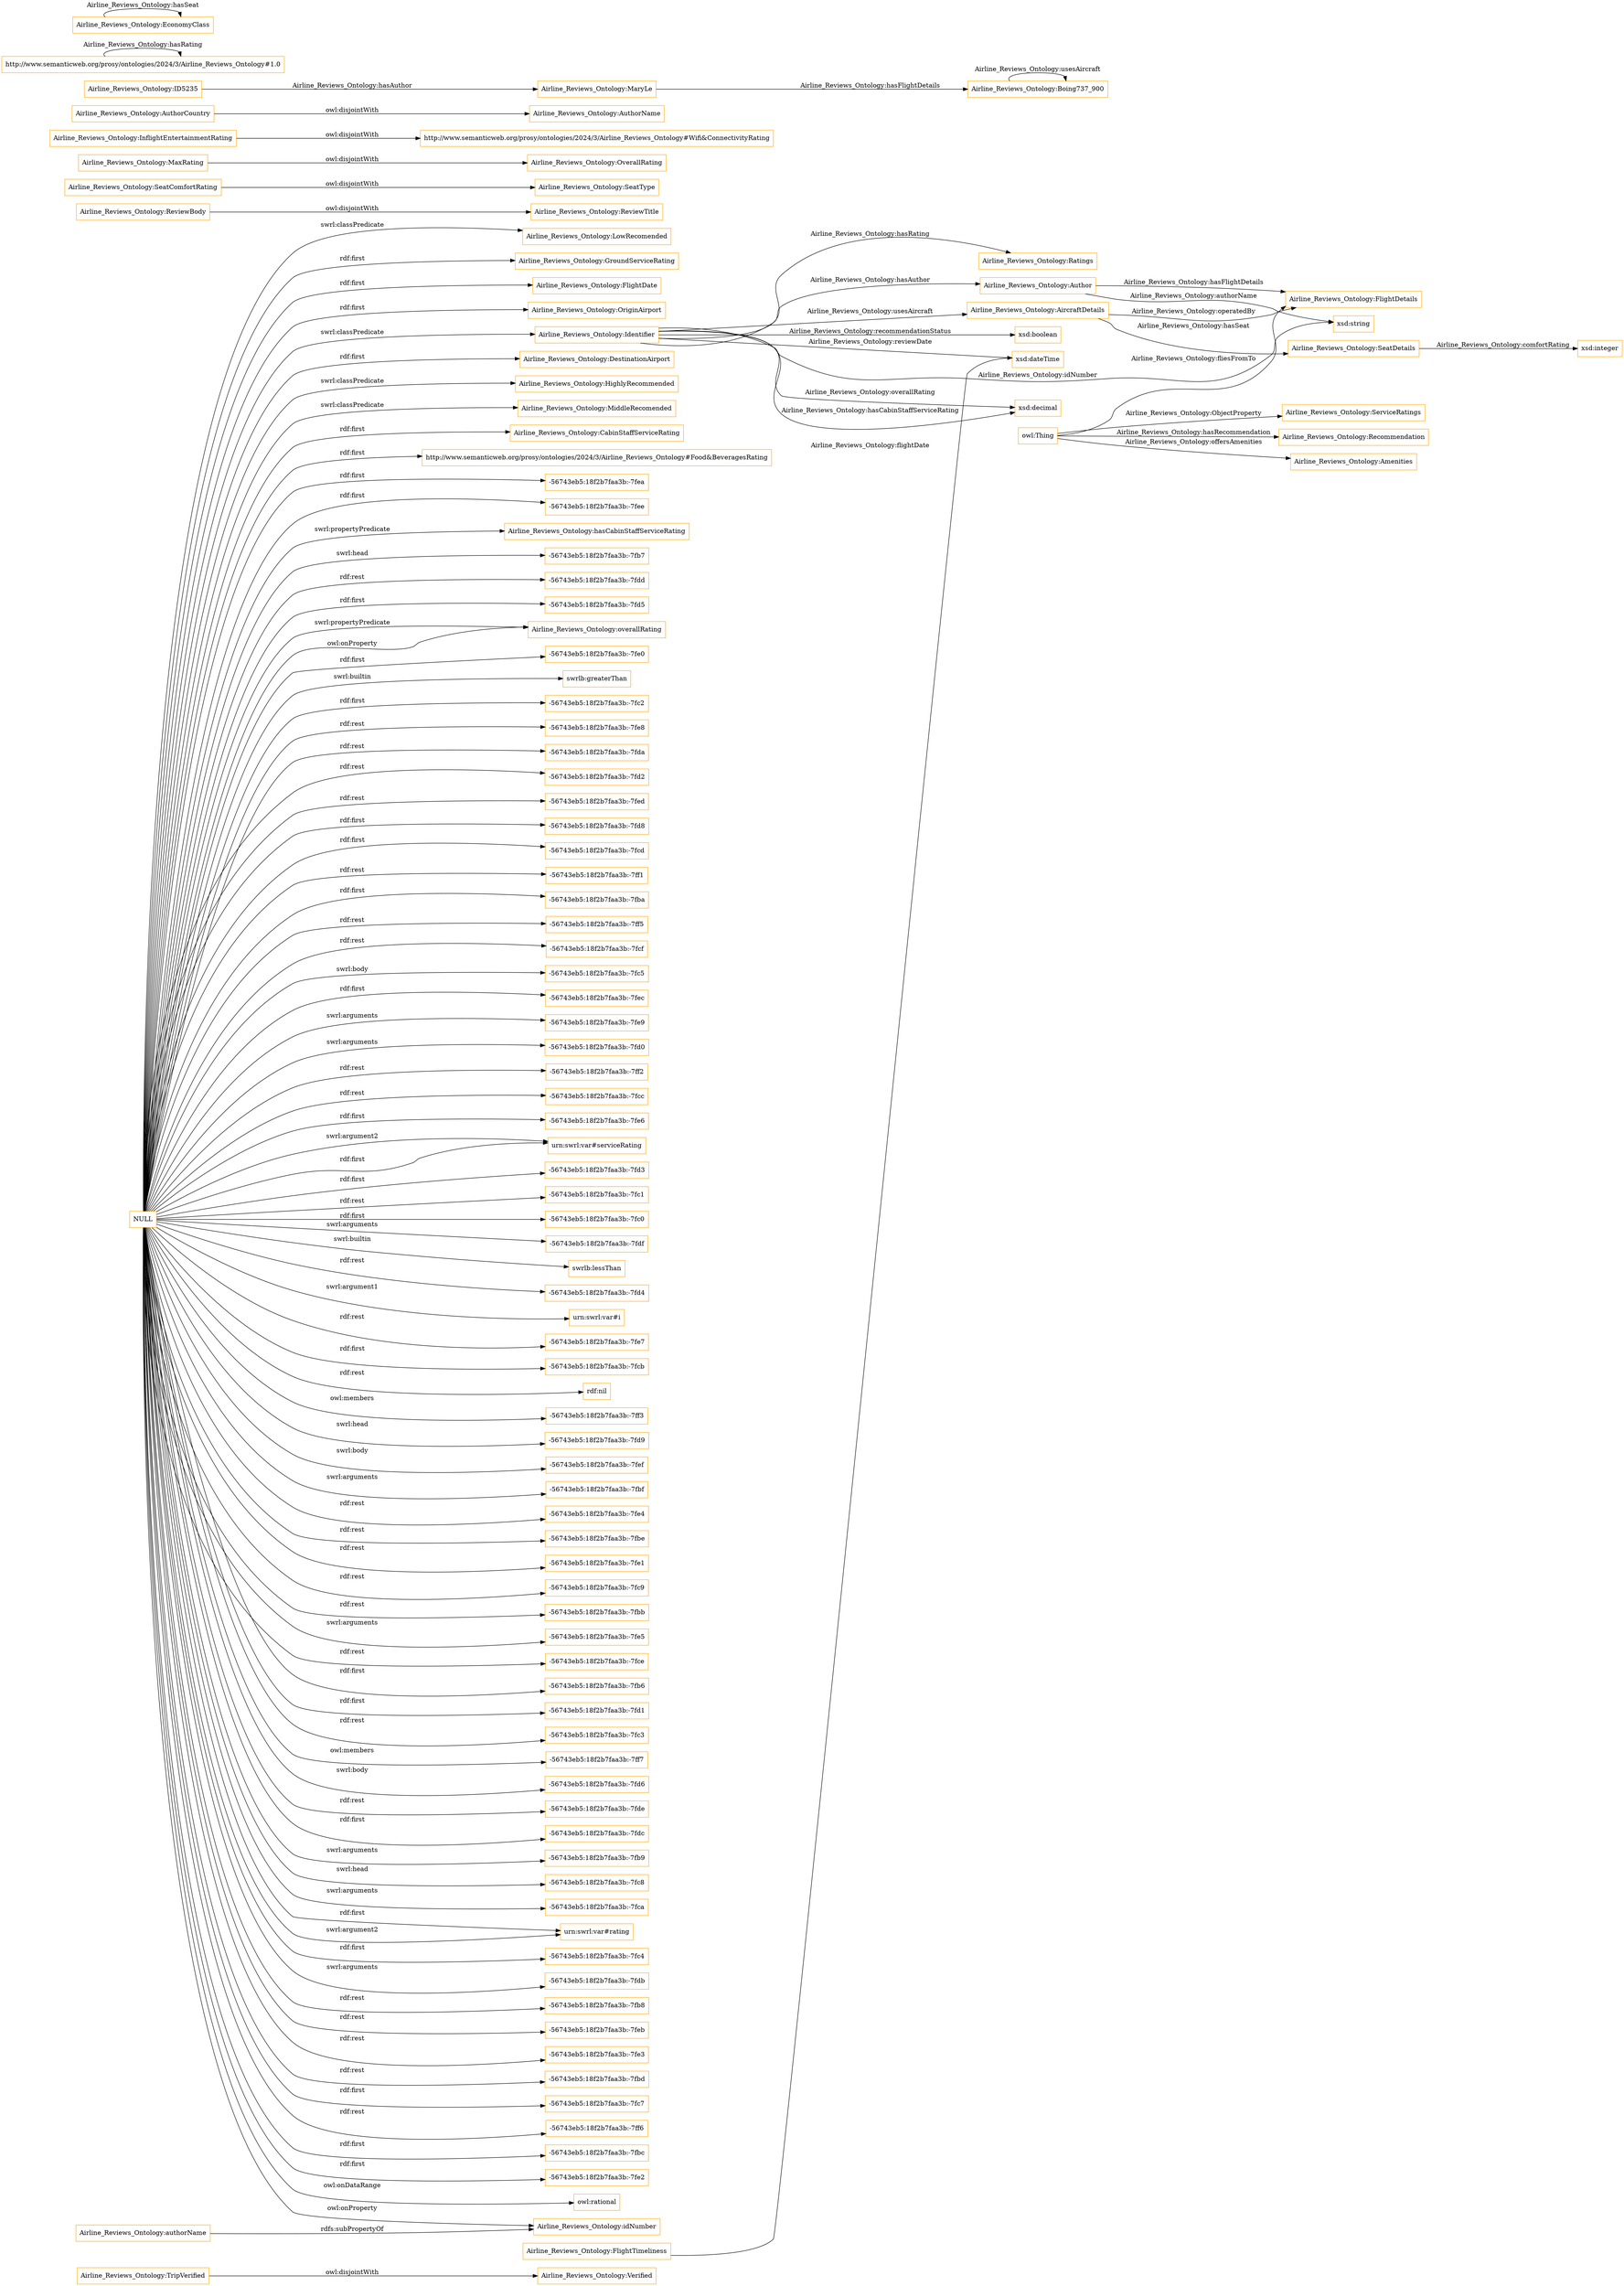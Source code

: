 digraph ar2dtool_diagram { 
rankdir=LR;
size="1501"
node [shape = rectangle, color="orange"]; "Airline_Reviews_Ontology:Verified" "Airline_Reviews_Ontology:LowRecomended" "Airline_Reviews_Ontology:ReviewBody" "Airline_Reviews_Ontology:GroundServiceRating" "Airline_Reviews_Ontology:FlightDate" "Airline_Reviews_Ontology:FlightDetails" "Airline_Reviews_Ontology:ServiceRatings" "Airline_Reviews_Ontology:SeatDetails" "Airline_Reviews_Ontology:OriginAirport" "Airline_Reviews_Ontology:SeatComfortRating" "Airline_Reviews_Ontology:OverallRating" "Airline_Reviews_Ontology:SeatType" "Airline_Reviews_Ontology:FlightTimeliness" "http://www.semanticweb.org/prosy/ontologies/2024/3/Airline_Reviews_Ontology#Wifi&ConnectivityRating" "Airline_Reviews_Ontology:Identifier" "Airline_Reviews_Ontology:DestinationAirport" "Airline_Reviews_Ontology:HighlyRecommended" "Airline_Reviews_Ontology:Recommendation" "Airline_Reviews_Ontology:ReviewTitle" "Airline_Reviews_Ontology:Amenities" "Airline_Reviews_Ontology:Ratings" "Airline_Reviews_Ontology:MiddleRecomended" "Airline_Reviews_Ontology:CabinStaffServiceRating" "Airline_Reviews_Ontology:MaxRating" "Airline_Reviews_Ontology:Author" "Airline_Reviews_Ontology:InflightEntertainmentRating" "Airline_Reviews_Ontology:TripVerified" "Airline_Reviews_Ontology:AircraftDetails" "Airline_Reviews_Ontology:AuthorCountry" "Airline_Reviews_Ontology:AuthorName" "http://www.semanticweb.org/prosy/ontologies/2024/3/Airline_Reviews_Ontology#Food&BeveragesRating" ; /*classes style*/
	"NULL" -> "Airline_Reviews_Ontology:DestinationAirport" [ label = "rdf:first" ];
	"NULL" -> "-56743eb5:18f2b7faa3b:-7fea" [ label = "rdf:first" ];
	"NULL" -> "-56743eb5:18f2b7faa3b:-7fee" [ label = "rdf:first" ];
	"NULL" -> "Airline_Reviews_Ontology:hasCabinStaffServiceRating" [ label = "swrl:propertyPredicate" ];
	"NULL" -> "-56743eb5:18f2b7faa3b:-7fb7" [ label = "swrl:head" ];
	"NULL" -> "-56743eb5:18f2b7faa3b:-7fdd" [ label = "rdf:rest" ];
	"NULL" -> "-56743eb5:18f2b7faa3b:-7fd5" [ label = "rdf:first" ];
	"NULL" -> "Airline_Reviews_Ontology:overallRating" [ label = "swrl:propertyPredicate" ];
	"NULL" -> "-56743eb5:18f2b7faa3b:-7fe0" [ label = "rdf:first" ];
	"NULL" -> "Airline_Reviews_Ontology:CabinStaffServiceRating" [ label = "rdf:first" ];
	"NULL" -> "swrlb:greaterThan" [ label = "swrl:builtin" ];
	"NULL" -> "-56743eb5:18f2b7faa3b:-7fc2" [ label = "rdf:first" ];
	"NULL" -> "-56743eb5:18f2b7faa3b:-7fe8" [ label = "rdf:rest" ];
	"NULL" -> "-56743eb5:18f2b7faa3b:-7fda" [ label = "rdf:rest" ];
	"NULL" -> "-56743eb5:18f2b7faa3b:-7fd2" [ label = "rdf:rest" ];
	"NULL" -> "-56743eb5:18f2b7faa3b:-7fed" [ label = "rdf:rest" ];
	"NULL" -> "-56743eb5:18f2b7faa3b:-7fd8" [ label = "rdf:first" ];
	"NULL" -> "-56743eb5:18f2b7faa3b:-7fcd" [ label = "rdf:first" ];
	"NULL" -> "Airline_Reviews_Ontology:OriginAirport" [ label = "rdf:first" ];
	"NULL" -> "-56743eb5:18f2b7faa3b:-7ff1" [ label = "rdf:rest" ];
	"NULL" -> "-56743eb5:18f2b7faa3b:-7fba" [ label = "rdf:first" ];
	"NULL" -> "-56743eb5:18f2b7faa3b:-7ff5" [ label = "rdf:rest" ];
	"NULL" -> "-56743eb5:18f2b7faa3b:-7fcf" [ label = "rdf:rest" ];
	"NULL" -> "http://www.semanticweb.org/prosy/ontologies/2024/3/Airline_Reviews_Ontology#Food&BeveragesRating" [ label = "rdf:first" ];
	"NULL" -> "-56743eb5:18f2b7faa3b:-7fc5" [ label = "swrl:body" ];
	"NULL" -> "-56743eb5:18f2b7faa3b:-7fec" [ label = "rdf:first" ];
	"NULL" -> "Airline_Reviews_Ontology:HighlyRecommended" [ label = "swrl:classPredicate" ];
	"NULL" -> "-56743eb5:18f2b7faa3b:-7fe9" [ label = "swrl:arguments" ];
	"NULL" -> "-56743eb5:18f2b7faa3b:-7fd0" [ label = "swrl:arguments" ];
	"NULL" -> "Airline_Reviews_Ontology:MiddleRecomended" [ label = "swrl:classPredicate" ];
	"NULL" -> "-56743eb5:18f2b7faa3b:-7ff2" [ label = "rdf:rest" ];
	"NULL" -> "-56743eb5:18f2b7faa3b:-7fcc" [ label = "rdf:rest" ];
	"NULL" -> "-56743eb5:18f2b7faa3b:-7fe6" [ label = "rdf:first" ];
	"NULL" -> "urn:swrl:var#serviceRating" [ label = "swrl:argument2" ];
	"NULL" -> "Airline_Reviews_Ontology:overallRating" [ label = "owl:onProperty" ];
	"NULL" -> "-56743eb5:18f2b7faa3b:-7fd3" [ label = "rdf:first" ];
	"NULL" -> "-56743eb5:18f2b7faa3b:-7fc1" [ label = "rdf:rest" ];
	"NULL" -> "-56743eb5:18f2b7faa3b:-7fc0" [ label = "rdf:first" ];
	"NULL" -> "-56743eb5:18f2b7faa3b:-7fdf" [ label = "swrl:arguments" ];
	"NULL" -> "swrlb:lessThan" [ label = "swrl:builtin" ];
	"NULL" -> "-56743eb5:18f2b7faa3b:-7fd4" [ label = "rdf:rest" ];
	"NULL" -> "urn:swrl:var#i" [ label = "swrl:argument1" ];
	"NULL" -> "-56743eb5:18f2b7faa3b:-7fe7" [ label = "rdf:rest" ];
	"NULL" -> "-56743eb5:18f2b7faa3b:-7fcb" [ label = "rdf:first" ];
	"NULL" -> "rdf:nil" [ label = "rdf:rest" ];
	"NULL" -> "-56743eb5:18f2b7faa3b:-7ff3" [ label = "owl:members" ];
	"NULL" -> "-56743eb5:18f2b7faa3b:-7fd9" [ label = "swrl:head" ];
	"NULL" -> "-56743eb5:18f2b7faa3b:-7fef" [ label = "swrl:body" ];
	"NULL" -> "-56743eb5:18f2b7faa3b:-7fbf" [ label = "swrl:arguments" ];
	"NULL" -> "-56743eb5:18f2b7faa3b:-7fe4" [ label = "rdf:rest" ];
	"NULL" -> "-56743eb5:18f2b7faa3b:-7fbe" [ label = "rdf:rest" ];
	"NULL" -> "-56743eb5:18f2b7faa3b:-7fe1" [ label = "rdf:rest" ];
	"NULL" -> "-56743eb5:18f2b7faa3b:-7fc9" [ label = "rdf:rest" ];
	"NULL" -> "Airline_Reviews_Ontology:FlightDate" [ label = "rdf:first" ];
	"NULL" -> "-56743eb5:18f2b7faa3b:-7fbb" [ label = "rdf:rest" ];
	"NULL" -> "-56743eb5:18f2b7faa3b:-7fe5" [ label = "swrl:arguments" ];
	"NULL" -> "-56743eb5:18f2b7faa3b:-7fce" [ label = "rdf:rest" ];
	"NULL" -> "-56743eb5:18f2b7faa3b:-7fb6" [ label = "rdf:first" ];
	"NULL" -> "-56743eb5:18f2b7faa3b:-7fd1" [ label = "rdf:first" ];
	"NULL" -> "-56743eb5:18f2b7faa3b:-7fc3" [ label = "rdf:rest" ];
	"NULL" -> "-56743eb5:18f2b7faa3b:-7ff7" [ label = "owl:members" ];
	"NULL" -> "-56743eb5:18f2b7faa3b:-7fd6" [ label = "swrl:body" ];
	"NULL" -> "-56743eb5:18f2b7faa3b:-7fde" [ label = "rdf:rest" ];
	"NULL" -> "-56743eb5:18f2b7faa3b:-7fdc" [ label = "rdf:first" ];
	"NULL" -> "-56743eb5:18f2b7faa3b:-7fb9" [ label = "swrl:arguments" ];
	"NULL" -> "-56743eb5:18f2b7faa3b:-7fc8" [ label = "swrl:head" ];
	"NULL" -> "Airline_Reviews_Ontology:LowRecomended" [ label = "swrl:classPredicate" ];
	"NULL" -> "-56743eb5:18f2b7faa3b:-7fca" [ label = "swrl:arguments" ];
	"NULL" -> "urn:swrl:var#rating" [ label = "rdf:first" ];
	"NULL" -> "-56743eb5:18f2b7faa3b:-7fc4" [ label = "rdf:first" ];
	"NULL" -> "-56743eb5:18f2b7faa3b:-7fdb" [ label = "swrl:arguments" ];
	"NULL" -> "-56743eb5:18f2b7faa3b:-7fb8" [ label = "rdf:rest" ];
	"NULL" -> "Airline_Reviews_Ontology:GroundServiceRating" [ label = "rdf:first" ];
	"NULL" -> "urn:swrl:var#rating" [ label = "swrl:argument2" ];
	"NULL" -> "Airline_Reviews_Ontology:Identifier" [ label = "swrl:classPredicate" ];
	"NULL" -> "-56743eb5:18f2b7faa3b:-7feb" [ label = "rdf:rest" ];
	"NULL" -> "-56743eb5:18f2b7faa3b:-7fe3" [ label = "rdf:rest" ];
	"NULL" -> "-56743eb5:18f2b7faa3b:-7fbd" [ label = "rdf:rest" ];
	"NULL" -> "urn:swrl:var#serviceRating" [ label = "rdf:first" ];
	"NULL" -> "-56743eb5:18f2b7faa3b:-7fc7" [ label = "rdf:first" ];
	"NULL" -> "-56743eb5:18f2b7faa3b:-7ff6" [ label = "rdf:rest" ];
	"NULL" -> "-56743eb5:18f2b7faa3b:-7fbc" [ label = "rdf:first" ];
	"NULL" -> "-56743eb5:18f2b7faa3b:-7fe2" [ label = "rdf:first" ];
	"NULL" -> "owl:rational" [ label = "owl:onDataRange" ];
	"NULL" -> "Airline_Reviews_Ontology:idNumber" [ label = "owl:onProperty" ];
	"Airline_Reviews_Ontology:ReviewBody" -> "Airline_Reviews_Ontology:ReviewTitle" [ label = "owl:disjointWith" ];
	"Airline_Reviews_Ontology:SeatComfortRating" -> "Airline_Reviews_Ontology:SeatType" [ label = "owl:disjointWith" ];
	"Airline_Reviews_Ontology:Boing737_900" -> "Airline_Reviews_Ontology:Boing737_900" [ label = "Airline_Reviews_Ontology:usesAircraft" ];
	"Airline_Reviews_Ontology:authorName" -> "Airline_Reviews_Ontology:idNumber" [ label = "rdfs:subPropertyOf" ];
	"Airline_Reviews_Ontology:AuthorCountry" -> "Airline_Reviews_Ontology:AuthorName" [ label = "owl:disjointWith" ];
	"Airline_Reviews_Ontology:ID5235" -> "Airline_Reviews_Ontology:MaryLe" [ label = "Airline_Reviews_Ontology:hasAuthor" ];
	"Airline_Reviews_Ontology:TripVerified" -> "Airline_Reviews_Ontology:Verified" [ label = "owl:disjointWith" ];
	"Airline_Reviews_Ontology:MaxRating" -> "Airline_Reviews_Ontology:OverallRating" [ label = "owl:disjointWith" ];
	"http://www.semanticweb.org/prosy/ontologies/2024/3/Airline_Reviews_Ontology#1.0" -> "http://www.semanticweb.org/prosy/ontologies/2024/3/Airline_Reviews_Ontology#1.0" [ label = "Airline_Reviews_Ontology:hasRating" ];
	"Airline_Reviews_Ontology:MaryLe" -> "Airline_Reviews_Ontology:Boing737_900" [ label = "Airline_Reviews_Ontology:hasFlightDetails" ];
	"Airline_Reviews_Ontology:EconomyClass" -> "Airline_Reviews_Ontology:EconomyClass" [ label = "Airline_Reviews_Ontology:hasSeat" ];
	"Airline_Reviews_Ontology:InflightEntertainmentRating" -> "http://www.semanticweb.org/prosy/ontologies/2024/3/Airline_Reviews_Ontology#Wifi&ConnectivityRating" [ label = "owl:disjointWith" ];
	"Airline_Reviews_Ontology:AircraftDetails" -> "Airline_Reviews_Ontology:SeatDetails" [ label = "Airline_Reviews_Ontology:hasSeat" ];
	"Airline_Reviews_Ontology:Identifier" -> "xsd:boolean" [ label = "Airline_Reviews_Ontology:recommendationStatus" ];
	"Airline_Reviews_Ontology:FlightTimeliness" -> "xsd:dateTime" [ label = "Airline_Reviews_Ontology:flightDate" ];
	"Airline_Reviews_Ontology:Identifier" -> "xsd:string" [ label = "Airline_Reviews_Ontology:idNumber" ];
	"Airline_Reviews_Ontology:Identifier" -> "xsd:decimal" [ label = "Airline_Reviews_Ontology:overallRating" ];
	"Airline_Reviews_Ontology:Identifier" -> "xsd:dateTime" [ label = "Airline_Reviews_Ontology:reviewDate" ];
	"owl:Thing" -> "Airline_Reviews_Ontology:Recommendation" [ label = "Airline_Reviews_Ontology:hasRecommendation" ];
	"Airline_Reviews_Ontology:Author" -> "xsd:string" [ label = "Airline_Reviews_Ontology:authorName" ];
	"owl:Thing" -> "Airline_Reviews_Ontology:Amenities" [ label = "Airline_Reviews_Ontology:offersAmenities" ];
	"owl:Thing" -> "Airline_Reviews_Ontology:FlightDetails" [ label = "Airline_Reviews_Ontology:fliesFromTo" ];
	"Airline_Reviews_Ontology:Author" -> "Airline_Reviews_Ontology:FlightDetails" [ label = "Airline_Reviews_Ontology:hasFlightDetails" ];
	"Airline_Reviews_Ontology:Identifier" -> "Airline_Reviews_Ontology:Author" [ label = "Airline_Reviews_Ontology:hasAuthor" ];
	"Airline_Reviews_Ontology:AircraftDetails" -> "Airline_Reviews_Ontology:FlightDetails" [ label = "Airline_Reviews_Ontology:operatedBy" ];
	"Airline_Reviews_Ontology:Identifier" -> "Airline_Reviews_Ontology:AircraftDetails" [ label = "Airline_Reviews_Ontology:usesAircraft" ];
	"Airline_Reviews_Ontology:SeatDetails" -> "xsd:integer" [ label = "Airline_Reviews_Ontology:comfortRating" ];
	"Airline_Reviews_Ontology:Identifier" -> "xsd:decimal" [ label = "Airline_Reviews_Ontology:hasCabinStaffServiceRating" ];
	"owl:Thing" -> "Airline_Reviews_Ontology:ServiceRatings" [ label = "Airline_Reviews_Ontology:ObjectProperty" ];
	"Airline_Reviews_Ontology:Identifier" -> "Airline_Reviews_Ontology:Ratings" [ label = "Airline_Reviews_Ontology:hasRating" ];

}
